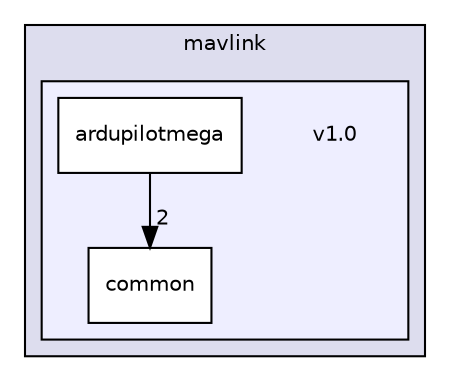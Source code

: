digraph "libraries/GCS_MAVLink/include/mavlink/v1.0" {
  compound=true
  node [ fontsize="10", fontname="Helvetica"];
  edge [ labelfontsize="10", labelfontname="Helvetica"];
  subgraph clusterdir_cc84fd29c175fa24a5d5ecd8f2aac653 {
    graph [ bgcolor="#ddddee", pencolor="black", label="mavlink" fontname="Helvetica", fontsize="10", URL="dir_cc84fd29c175fa24a5d5ecd8f2aac653.html"]
  subgraph clusterdir_17d12eb889f55df7397b9a7dd6bb5e24 {
    graph [ bgcolor="#eeeeff", pencolor="black", label="" URL="dir_17d12eb889f55df7397b9a7dd6bb5e24.html"];
    dir_17d12eb889f55df7397b9a7dd6bb5e24 [shape=plaintext label="v1.0"];
    dir_249e89038885ec2564b4621c173e813e [shape=box label="ardupilotmega" color="black" fillcolor="white" style="filled" URL="dir_249e89038885ec2564b4621c173e813e.html"];
    dir_4c6633e0f0b8753e4add589a428fa8e1 [shape=box label="common" color="black" fillcolor="white" style="filled" URL="dir_4c6633e0f0b8753e4add589a428fa8e1.html"];
  }
  }
  dir_249e89038885ec2564b4621c173e813e->dir_4c6633e0f0b8753e4add589a428fa8e1 [headlabel="2", labeldistance=1.5 headhref="dir_000185_000187.html"];
}
